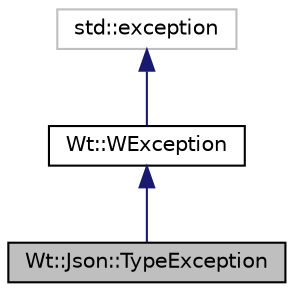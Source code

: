digraph "Wt::Json::TypeException"
{
 // LATEX_PDF_SIZE
  edge [fontname="Helvetica",fontsize="10",labelfontname="Helvetica",labelfontsize="10"];
  node [fontname="Helvetica",fontsize="10",shape=record];
  Node1 [label="Wt::Json::TypeException",height=0.2,width=0.4,color="black", fillcolor="grey75", style="filled", fontcolor="black",tooltip="Exception that indicates a type error."];
  Node2 -> Node1 [dir="back",color="midnightblue",fontsize="10",style="solid"];
  Node2 [label="Wt::WException",height=0.2,width=0.4,color="black", fillcolor="white", style="filled",URL="$classWt_1_1WException.html",tooltip="Base class for exceptions thrown by Wt."];
  Node3 -> Node2 [dir="back",color="midnightblue",fontsize="10",style="solid"];
  Node3 [label="std::exception",height=0.2,width=0.4,color="grey75", fillcolor="white", style="filled",tooltip=" "];
}
